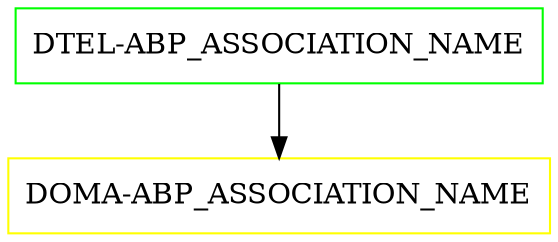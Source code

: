 digraph G {
  "DTEL-ABP_ASSOCIATION_NAME" [shape=box,color=green];
  "DOMA-ABP_ASSOCIATION_NAME" [shape=box,color=yellow,URL="./DOMA_ABP_ASSOCIATION_NAME.html"];
  "DTEL-ABP_ASSOCIATION_NAME" -> "DOMA-ABP_ASSOCIATION_NAME";
}
